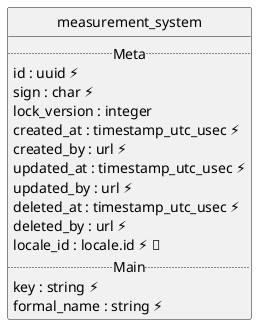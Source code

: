 @startuml uml
skinparam monochrome true
skinparam linetype ortho
hide circle

entity measurement_system {
  .. Meta ..
  id : uuid ⚡
  sign : char ⚡
  lock_version : integer
  created_at : timestamp_utc_usec ⚡
  created_by : url ⚡
  updated_at : timestamp_utc_usec ⚡
  updated_by : url ⚡
  deleted_at : timestamp_utc_usec ⚡
  deleted_by : url ⚡
  locale_id : locale.id ⚡ 🔑
  .. Main ..
  key : string ⚡
  formal_name : string ⚡
}

@enduml
